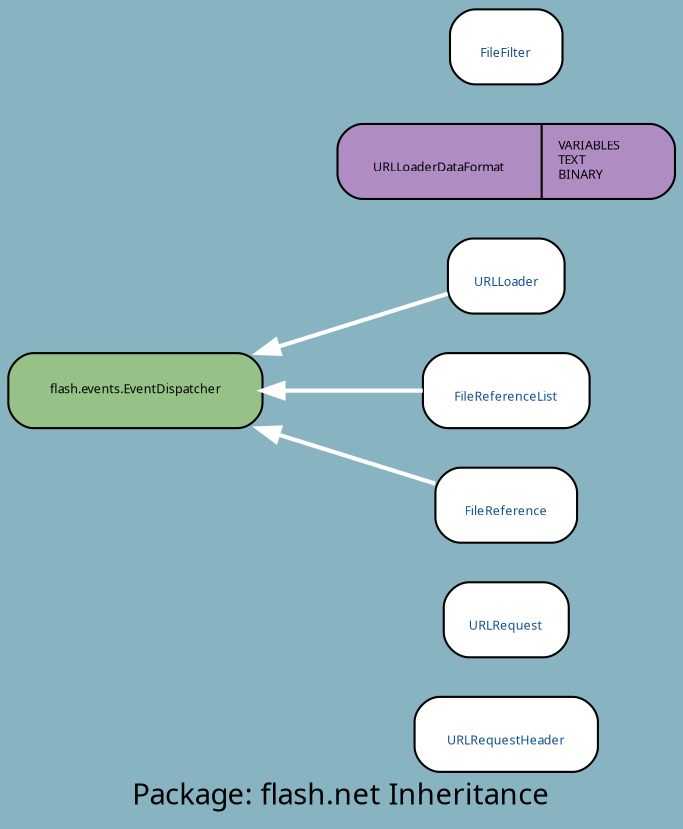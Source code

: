 digraph uml {
	graph [label="Package: flash.net Inheritance", ratio=compress, rankdir=RL, smoothing=avg_dist, overlap=compress, packMode="graph", labelloc=c, fontname="DejaVu Sans Condenesed", fontsize=14, bgcolor="#88B3C1", fontcolor=black];
	node [label="\N", style="rounded,filled", fillcolor="#96c288", fontcolor="#104E8B", fontname="FFF Harmony", fontsize=6, shape=record, color=black];
	edge [fontname=Sans, fontsize=8, minlen="1.2", color=black, fontcolor=black];
	graph [lp="161,12",
		bb="0,0,322,385"];
	"flash.net.URLRequestHeader" [label="{\nURLRequestHeader}", fillcolor=white, URL="../types/flash/net/URLRequestHeader.html", tooltip="\nURLRequestHeader", portPos=w, pos="241,43", rects="197,25,285,61", width="1.22", height="0.50"];
	"flash.net.URLRequest" [label="{\nURLRequest}", fillcolor=white, URL="../types/flash/net/URLRequest.html", tooltip="\nURLRequest", portPos=w, pos="241,97", rects="211,79,272,115", width="0.83", height="0.50"];
	"flash.net.URLLoader" [label="{\nURLLoader}", fillcolor=white, URL="../types/flash/net/URLLoader.html", tooltip="\nURLLoader", portPos=w, pos="241,259", rects="213,241,270,277", width="0.78", height="0.50"];
	"flash.events.EventDispatcher" [fontcolor=black, pos="62,205", rects="1,187,124,223", width="1.69", height="0.50"];
	"flash.net.FileReferenceList" [label="{\nFileReferenceList}", fillcolor=white, URL="../types/flash/net/FileReferenceList.html", tooltip="\nFileReferenceList", portPos=w, pos="241,205", rects="201,187,282,223", width="1.11", height="0.50"];
	"flash.net.URLLoaderDataFormat" [label="{\nURLLoaderDataFormat|VARIABLES\lTEXT\lBINARY\l}", fillcolor="#af8dc3", fontcolor=black, pos="241,313", rects="160,295,262,331 262,295,322,331", width="2.25", height="0.50"];
	"flash.net.FileFilter" [label="{\nFileFilter}", fillcolor=white, URL="../types/flash/net/FileFilter.html", tooltip="\nFileFilter", portPos=w, pos="241,367", rects="214,349,268,385", width="0.75", height="0.50"];
	"flash.net.FileReference" [label="{\nFileReference}", fillcolor=white, URL="../types/flash/net/FileReference.html", tooltip="\nFileReference", portPos=w, pos="241,151", rects="207,133,276,169", width="0.94", height="0.50"];
	"flash.net.URLLoader" -> "flash.events.EventDispatcher" [color=white, style=bold, arrowhead=normal, arrowsize="1.0", pos="e,122,223 213,250 192,244 160,234 132,226"];
	"flash.net.FileReferenceList" -> "flash.events.EventDispatcher" [color=white, style=bold, arrowhead=normal, arrowsize="1.0", pos="e,124,205 201,205 181,205 157,205 134,205"];
	"flash.net.FileReference" -> "flash.events.EventDispatcher" [color=white, style=bold, arrowhead=normal, arrowsize="1.0", pos="e,122,187 207,161 186,167 157,176 132,184"];
}
